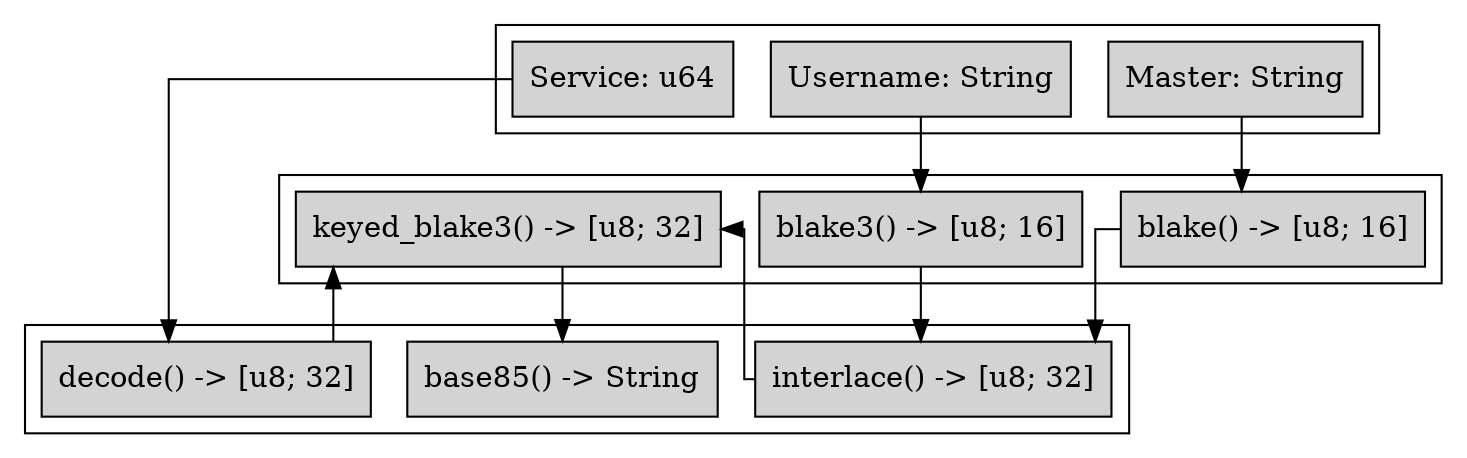 digraph d {

    // settings
    graph [fontsize=16 compound=true, splines=ortho];
    node [shape=rect fontsize=14, style=filled];

    // input
    subgraph cluster_input {

        // input nodes
        service_id [label = "Service: u64"];
        username [label = "Username: String"];
        master_pass [label = "Master: String"];

    }

    // hashing
    subgraph cluster_hashing {

        // hashes
        user_hash [label = "blake3() -> [u8; 16]"];
        master_hash [label = "blake() -> [u8; 16]"];
        salted_hash [label = "keyed_blake3() -> [u8; 32]"];

    }

    // conversion
    subgraph cluster_conversion {

        // conversion functions
        base85 [label = "base85() -> String"];
        salt_gen [label = "decode() -> [u8; 32]"];
        interlace [label = "interlace() -> [u8; 32]"];

    }

    // input
    service_id -> salt_gen;
    username -> user_hash;
    master_pass -> master_hash;

    // hashing
    user_hash -> interlace;
    master_hash -> interlace;
    salted_hash -> base85;

    // conversion
    interlace -> salted_hash;
    salt_gen -> salted_hash;
   


}
